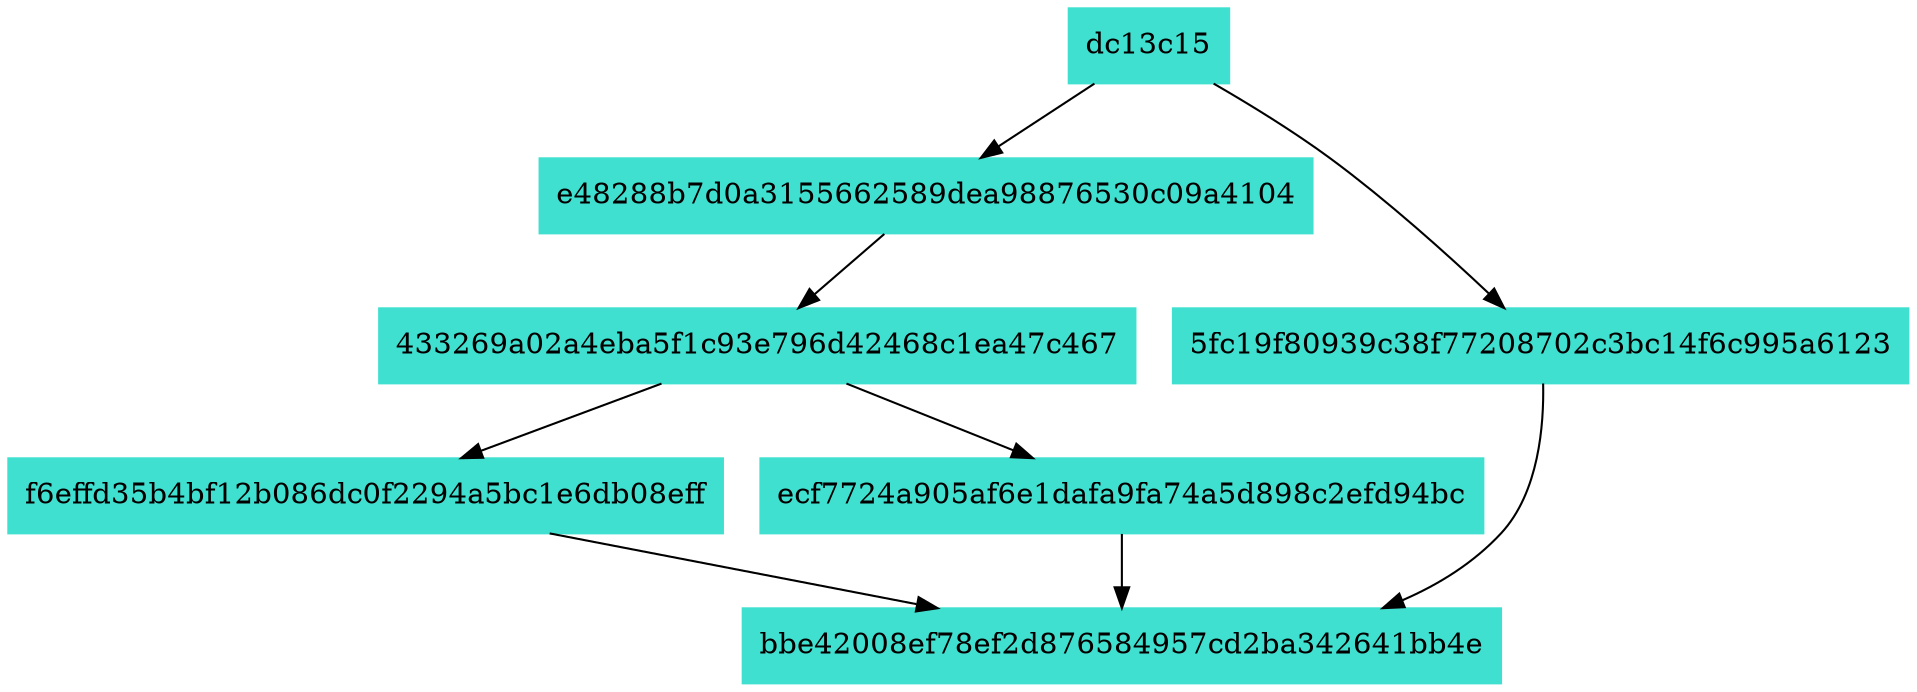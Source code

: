 digraph G {
  rankdir=TB;
  node [shape=box, style=filled, color="#40e0d0"];
  edge [color="#000000"];
  "dc13c15" [label="dc13c15"];
  "dc13c15" -> "e48288b7d0a3155662589dea98876530c09a4104";
  "dc13c15" -> "5fc19f80939c38f77208702c3bc14f6c995a6123";
  "5fc19f80939c38f77208702c3bc14f6c995a6123" [label="5fc19f80939c38f77208702c3bc14f6c995a6123"];
  "5fc19f80939c38f77208702c3bc14f6c995a6123" -> "bbe42008ef78ef2d876584957cd2ba342641bb4e";
  "bbe42008ef78ef2d876584957cd2ba342641bb4e" [label="bbe42008ef78ef2d876584957cd2ba342641bb4e"];
  "e48288b7d0a3155662589dea98876530c09a4104" [label="e48288b7d0a3155662589dea98876530c09a4104"];
  "e48288b7d0a3155662589dea98876530c09a4104" -> "433269a02a4eba5f1c93e796d42468c1ea47c467";
  "433269a02a4eba5f1c93e796d42468c1ea47c467" [label="433269a02a4eba5f1c93e796d42468c1ea47c467"];
  "433269a02a4eba5f1c93e796d42468c1ea47c467" -> "f6effd35b4bf12b086dc0f2294a5bc1e6db08eff";
  "433269a02a4eba5f1c93e796d42468c1ea47c467" -> "ecf7724a905af6e1dafa9fa74a5d898c2efd94bc";
  "ecf7724a905af6e1dafa9fa74a5d898c2efd94bc" [label="ecf7724a905af6e1dafa9fa74a5d898c2efd94bc"];
  "ecf7724a905af6e1dafa9fa74a5d898c2efd94bc" -> "bbe42008ef78ef2d876584957cd2ba342641bb4e";
  "f6effd35b4bf12b086dc0f2294a5bc1e6db08eff" [label="f6effd35b4bf12b086dc0f2294a5bc1e6db08eff"];
  "f6effd35b4bf12b086dc0f2294a5bc1e6db08eff" -> "bbe42008ef78ef2d876584957cd2ba342641bb4e";
}
